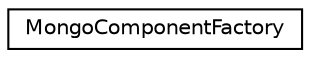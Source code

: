 digraph "Graphical Class Hierarchy"
{
  edge [fontname="Helvetica",fontsize="10",labelfontname="Helvetica",labelfontsize="10"];
  node [fontname="Helvetica",fontsize="10",shape=record];
  rankdir="LR";
  Node1 [label="MongoComponentFactory",height=0.2,width=0.4,color="black", fillcolor="white", style="filled",URL="$classMongoComponentFactory.html",tooltip="The Mongo Service Component Factory. "];
}
